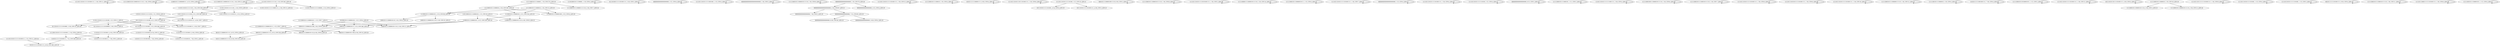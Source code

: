 digraph G {
    "1111011101011111101001111_1-26_COV:11_LEN:25" -> "1111011101011111101001111_1-26_COV:11_LEN:25";
    "11111000101011000010111110_1-26_COV:6_LEN:26" -> "11111000101011000010111110_1-26_COV:6_LEN:26";
    "11000101111000000111_4-23_COV:4_LEN:20" -> "11000101111000000111_4-23_COV:4_LEN:20";
    "1111100010111000010111110_1-26_COV:12_LEN:25" -> "1111100010111000010111110_1-26_COV:12_LEN:25";
    "111101101011111110100111_1-25_COV:11_LEN:24" -> "1010111111101001111_8-26_COV:246_LEN:19";
    "0010111100001011111_6-25_COV:4_LEN:19" -> "0101111000010111110_8-26_COV:233_LEN:19";
    "1110100010111100001_1-19_COV:4_LEN:19" -> "1110100010111100001_1-19_COV:4_LEN:19";
    "0111010011111101001111_5-26_COV:5_LEN:22" -> "0111010011111101001111_5-26_COV:5_LEN:22";
    "1111100010111100001_1-19_COV:274_LEN:19" -> "111100010111100001111110_2-26_COV:7_LEN:24";
    "1111100010111100001_1-19_COV:274_LEN:19" -> "1111000101111000010_2-20_COV:281_LEN:19";
    "00000000000000000000_2-22_COV:4_LEN:20" -> "00000000000000000000_2-22_COV:4_LEN:20";
    "11110111010111111001001_1-23_COV:4_LEN:23" -> "11110111010111111001001_1-23_COV:4_LEN:23";
    "1110001011110000101_3-21_COV:254_LEN:19" -> "1100010111100001011110_4-26_COV:9_LEN:22";
    "1110001011110000101_3-21_COV:254_LEN:19" -> "1100010111100001011_4-22_COV:259_LEN:19";
    "1000101111000010111_5-23_COV:246_LEN:19" -> "00010111100001011111_6-25_COV:228_LEN:20";
    "1000101111000010111_5-23_COV:246_LEN:19" -> "0001011110000101110_6-26_COV:9_LEN:19";
    "1000101111000010111_5-23_COV:246_LEN:19" -> "00010111100001011100_6-26_COV:10_LEN:20";
    "0000000000000000000000000_1-26_COV:5_LEN:25" -> "0000000000000000000000000_1-26_COV:5_LEN:25";
    "1110111010111111101_2-20_COV:259_LEN:19" -> "1101110101111111010_3-21_COV:265_LEN:19";
    "1110111010111111101_2-20_COV:259_LEN:19" -> "1101110101111111010111_3-25_COV:4_LEN:22";
    "00010111100001011111_6-25_COV:228_LEN:20" -> "0101111000010111110_8-26_COV:233_LEN:19";
    "111100110101111111010011_1-24_COV:4_LEN:24" -> "1101011111110100111_7-26_COV:5_LEN:19";
    "111100110101111111010011_1-24_COV:4_LEN:24" -> "1101011111110100111_7-25_COV:240_LEN:19";
    "1111100010111000010111110_1-26_COV:9_LEN:25" -> "1111100010111000010111110_1-26_COV:9_LEN:25";
    "0000000000000000000000_3-24_COV:67_LEN:22" -> "0000000000000000000_7-26_COV:5_LEN:19";
    "0000000000000000000000_3-24_COV:67_LEN:22" -> "0000000000000000000_7-25_COV:63_LEN:19";
    "1111000101111000010_1-20_COV:13_LEN:19" -> "1110001011110000101_3-21_COV:254_LEN:19";
    "1111000101111000010_1-20_COV:13_LEN:19" -> "11100010111100001011_3-23_COV:36_LEN:20";
    "1111000101111000010_1-20_COV:13_LEN:19" -> "11100010111100001001_3-22_COV:4_LEN:20";
    "1111011101011111101001111_1-26_COV:15_LEN:25" -> "1111011101011111101001111_1-26_COV:15_LEN:25";
    "1111100010111100010_1-20_COV:4_LEN:19" -> "1111100010111100010_1-20_COV:4_LEN:19";
    "1010111111100001111_8-26_COV:4_LEN:19" -> "1010111111100001111_8-26_COV:4_LEN:19";
    "11110111010111011101001111_1-26_COV:6_LEN:26" -> "11110111010111011101001111_1-26_COV:6_LEN:26";
    "111101110101111110100_1-22_COV:10_LEN:21" -> "1011101011111101001_4-24_COV:4_LEN:19";
    "111101110101111110100_1-22_COV:10_LEN:21" -> "1011101011111101001111_4-26_COV:5_LEN:22";
    "000101111000010011110_6-26_COV:5_LEN:21" -> "000101111000010011110_6-26_COV:5_LEN:21";
    "1111100010111000010111110_1-26_COV:8_LEN:25" -> "1111100010111000010111110_1-26_COV:8_LEN:25";
    "110101110101111111010_1-21_COV:8_LEN:21" -> "1011101011111110100_4-22_COV:270_LEN:19";
    "110101110101111111010_1-21_COV:8_LEN:21" -> "1011101011111110101111_4-26_COV:7_LEN:22";
    "11110111010111110101001111_1-26_COV:5_LEN:26" -> "11110111010111110101001111_1-26_COV:5_LEN:26";
    "1111100001111000010111110_1-26_COV:14_LEN:25" -> "1111100001111000010111110_1-26_COV:14_LEN:25";
    "11111000101110000010111_1-23_COV:4_LEN:23" -> "11111000101110000010111_1-23_COV:4_LEN:23";
    "111011101011111110100_1-22_COV:11_LEN:21" -> "011101011111110100111_5-26_COV:7_LEN:21";
    "111011101011111110100_1-22_COV:11_LEN:21" -> "01110101111111010001_5-26_COV:10_LEN:20";
    "111011101011111110100_1-22_COV:11_LEN:21" -> "011101011111110100001_5-26_COV:4_LEN:21";
    "111011101011111110100_1-22_COV:11_LEN:21" -> "0111010111111101001_5-23_COV:260_LEN:19";
    "1110101111111010010_6-24_COV:12_LEN:19" -> "1101011111110100101_7-26_COV:5_LEN:19";
    "1110101111111010010_6-24_COV:12_LEN:19" -> "11010111111101001001_7-26_COV:6_LEN:20";
    "1110101111111010011_6-24_COV:239_LEN:19" -> "1101011111110100111_7-26_COV:5_LEN:19";
    "1110101111111010011_6-24_COV:239_LEN:19" -> "1101011111110100111_7-25_COV:240_LEN:19";
    "1111011101011111101001111_1-26_COV:7_LEN:25" -> "1111011101011111101001111_1-26_COV:7_LEN:25";
    "0000000000000000000000_1-23_COV:4_LEN:22" -> "0000000000000000000000_1-23_COV:4_LEN:22";
    "10100010111100001011_3-22_COV:4_LEN:20" -> "1000101111000010111_5-23_COV:246_LEN:19";
    "10100010111100001011_3-22_COV:4_LEN:20" -> "100010111100001011110_5-26_COV:12_LEN:21";
    "10100010111100001011_3-22_COV:4_LEN:20" -> "10001011110000101100_5-26_COV:9_LEN:20";
    "111101110101111101001111_1-26_COV:4_LEN:24" -> "111101110101111101001111_1-26_COV:4_LEN:24";
    "111101101011111110100_1-22_COV:4_LEN:21" -> "111101101011111110100_1-22_COV:4_LEN:21";
    "11110000101111000010111_1-23_COV:7_LEN:23" -> "00010111100001011111_6-25_COV:228_LEN:20";
    "11110000101111000010111_1-23_COV:7_LEN:23" -> "0001011110000101110_6-26_COV:9_LEN:19";
    "11110000101111000010111_1-23_COV:7_LEN:23" -> "00010111100001011100_6-26_COV:10_LEN:20";
    "0000000000000000000_6-25_COV:5_LEN:19" -> "0000000000000000000_6-25_COV:5_LEN:19";
    "11100010111100001011_3-23_COV:36_LEN:20" -> "1000101111000010110_5-24_COV:4_LEN:19";
    "11100010111100001011_3-23_COV:36_LEN:20" -> "100010111100001011110_5-26_COV:33_LEN:21";
    "11111000101111000101_1-21_COV:5_LEN:20" -> "11111000101111000101_1-21_COV:5_LEN:20";
    "111011101011111111001111_2-26_COV:4_LEN:24" -> "111011101011111111001111_2-26_COV:4_LEN:24";
    "1011101011111110100_4-22_COV:270_LEN:19" -> "011101011111110100111_5-26_COV:7_LEN:21";
    "1011101011111110100_4-22_COV:270_LEN:19" -> "01110101111111010001_5-26_COV:10_LEN:20";
    "1011101011111110100_4-22_COV:270_LEN:19" -> "011101011111110100001_5-26_COV:4_LEN:21";
    "1011101011111110100_4-22_COV:270_LEN:19" -> "0111010111111101001_5-23_COV:260_LEN:19";
    "1101110101111111010_3-21_COV:265_LEN:19" -> "1011101011111110100_4-22_COV:270_LEN:19";
    "1101110101111111010_3-21_COV:265_LEN:19" -> "1011101011111110101111_4-26_COV:7_LEN:22";
    "111100010111100001011_1-22_COV:7_LEN:21" -> "1000101111000010111_5-23_COV:246_LEN:19";
    "111100010111100001011_1-22_COV:7_LEN:21" -> "100010111100001011110_5-26_COV:12_LEN:21";
    "111100010111100001011_1-22_COV:7_LEN:21" -> "10001011110000101100_5-26_COV:9_LEN:20";
    "11111000100111000010111110_1-26_COV:6_LEN:26" -> "11111000100111000010111110_1-26_COV:6_LEN:26";
    "00000000000000000000_1-20_COV:70_LEN:20" -> "0000000000000000000000_3-24_COV:67_LEN:22";
    "00000000000000000000_1-20_COV:70_LEN:20" -> "0000000000000000000_3-22_COV:4_LEN:19";
    "1111100010111100010111110_1-26_COV:7_LEN:25" -> "1111100010111100010111110_1-26_COV:7_LEN:25";
    "1111011101011111101001111_1-26_COV:6_LEN:25" -> "1111011101011111101001111_1-26_COV:6_LEN:25";
    "1111011101011111110_1-19_COV:263_LEN:19" -> "111011101011111110001111_2-26_COV:12_LEN:24";
    "1111011101011111110_1-19_COV:263_LEN:19" -> "1110111010111111101_2-20_COV:259_LEN:19";
    "1111011101011111110_1-19_COV:263_LEN:19" -> "1110111010111111100001_2-23_COV:4_LEN:22";
    "11110111010101111101001111_1-26_COV:6_LEN:26" -> "11110111010101111101001111_1-26_COV:6_LEN:26";
    "1111011101011111101001111_1-26_COV:16_LEN:25" -> "1111011101011111101001111_1-26_COV:16_LEN:25";
    "1111100010111100000111110_1-26_COV:12_LEN:25" -> "1111100010111100000111110_1-26_COV:12_LEN:25";
    "1111000101111000010_2-20_COV:281_LEN:19" -> "1110001011110000101_3-21_COV:254_LEN:19";
    "1111000101111000010_2-20_COV:281_LEN:19" -> "11100010111100001011_3-23_COV:36_LEN:20";
    "1111000101111000010_2-20_COV:281_LEN:19" -> "11100010111100001001_3-22_COV:4_LEN:20";
    "1111100101111000010_1-20_COV:4_LEN:19" -> "1111100101111000010_1-20_COV:4_LEN:19";
    "11010111111001001111_7-26_COV:4_LEN:20" -> "11010111111001001111_7-26_COV:4_LEN:20";
    "0111010111111101001_5-23_COV:260_LEN:19" -> "1110101111111010010_6-24_COV:12_LEN:19";
    "0111010111111101001_5-23_COV:260_LEN:19" -> "1110101111111010011_6-24_COV:239_LEN:19";
    "0111010111111101001_5-23_COV:260_LEN:19" -> "1110101111111010011_6-26_COV:6_LEN:19";
    "0000000000000000000_7-25_COV:63_LEN:19" -> "0000000000000000000_8-26_COV:56_LEN:19";
    "0000000000000000000_7-25_COV:63_LEN:19" -> "0000000000000000001_8-26_COV:4_LEN:19";
    "1111100010110100001011_1-22_COV:5_LEN:22" -> "1111100010110100001011_1-22_COV:5_LEN:22";
    "1111011101011111101001111_1-26_COV:12_LEN:25" -> "1111011101011111101001111_1-26_COV:12_LEN:25";
    "10111010110111101001111_4-26_COV:4_LEN:23" -> "10111010110111101001111_4-26_COV:4_LEN:23";
    "1111100010111000010_1-20_COV:18_LEN:19" -> "11110001011100001011110_2-26_COV:5_LEN:23";
    "1111100010111000010_1-20_COV:18_LEN:19" -> "111100010111000010111110_2-26_COV:12_LEN:24";
    "1111011101111111101001111_1-26_COV:9_LEN:25" -> "1111011101111111101001111_1-26_COV:9_LEN:25";
    "111101110101111101001_1-23_COV:4_LEN:21" -> "111101110101111101001_1-23_COV:4_LEN:21";
    "1111011010111111101001_1-23_COV:5_LEN:22" -> "1111011010111111101001_1-23_COV:5_LEN:22";
    "110110001011110000101_1-21_COV:16_LEN:21" -> "1100010111100001011110_4-26_COV:9_LEN:22";
    "110110001011110000101_1-21_COV:16_LEN:21" -> "1100010111100001011_4-22_COV:259_LEN:19";
    "1110111010111111101_1-20_COV:9_LEN:19" -> "1101110101111111010_3-21_COV:265_LEN:19";
    "1110111010111111101_1-20_COV:9_LEN:19" -> "1101110101111111010111_3-25_COV:4_LEN:22";
    "0010111111101001111_8-26_COV:4_LEN:19" -> "0010111111101001111_8-26_COV:4_LEN:19";
    "1111100010111100010111110_1-26_COV:11_LEN:25" -> "1111100010111100010111110_1-26_COV:11_LEN:25";
    "1100010111100001011_4-22_COV:259_LEN:19" -> "1000101111000010111_5-23_COV:246_LEN:19";
    "1100010111100001011_4-22_COV:259_LEN:19" -> "100010111100001011110_5-26_COV:12_LEN:21";
    "1100010111100001011_4-22_COV:259_LEN:19" -> "10001011110000101100_5-26_COV:9_LEN:20";
    "1101011111110100111_7-25_COV:240_LEN:19" -> "1010111111101001111_8-26_COV:246_LEN:19";
    "11110111000111111101001111_1-26_COV:6_LEN:26" -> "11110111000111111101001111_1-26_COV:6_LEN:26";
    "111110010111100001011_1-22_COV:4_LEN:21" -> "111110010111100001011_1-22_COV:4_LEN:21";
}
